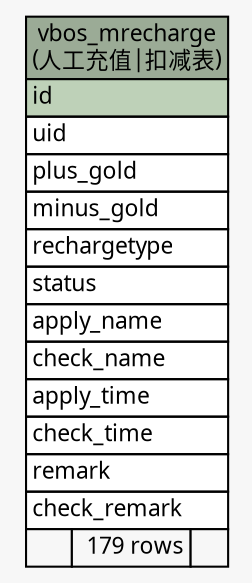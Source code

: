 // dot 2.26.0 on Linux 2.6.32-504.3.3.el6.x86_64
// SchemaSpy rev Unknown
digraph "vbos_mrecharge" {
  graph [
    rankdir="RL"
    bgcolor="#f7f7f7"
    nodesep="0.18"
    ranksep="0.46"
    fontname="Microsoft YaHei"
    fontsize="11"
  ];
  node [
    fontname="Microsoft YaHei"
    fontsize="11"
    shape="plaintext"
  ];
  edge [
    arrowsize="0.8"
  ];
  "vbos_mrecharge" [
    label=<
    <TABLE BORDER="0" CELLBORDER="1" CELLSPACING="0" BGCOLOR="#ffffff">
      <TR><TD COLSPAN="3" BGCOLOR="#9bab96" ALIGN="CENTER">vbos_mrecharge<br/>(人工充值|扣减表)</TD></TR>
      <TR><TD PORT="id" COLSPAN="3" BGCOLOR="#bed1b8" ALIGN="LEFT">id</TD></TR>
      <TR><TD PORT="uid" COLSPAN="3" ALIGN="LEFT">uid</TD></TR>
      <TR><TD PORT="plus_gold" COLSPAN="3" ALIGN="LEFT">plus_gold</TD></TR>
      <TR><TD PORT="minus_gold" COLSPAN="3" ALIGN="LEFT">minus_gold</TD></TR>
      <TR><TD PORT="rechargetype" COLSPAN="3" ALIGN="LEFT">rechargetype</TD></TR>
      <TR><TD PORT="status" COLSPAN="3" ALIGN="LEFT">status</TD></TR>
      <TR><TD PORT="apply_name" COLSPAN="3" ALIGN="LEFT">apply_name</TD></TR>
      <TR><TD PORT="check_name" COLSPAN="3" ALIGN="LEFT">check_name</TD></TR>
      <TR><TD PORT="apply_time" COLSPAN="3" ALIGN="LEFT">apply_time</TD></TR>
      <TR><TD PORT="check_time" COLSPAN="3" ALIGN="LEFT">check_time</TD></TR>
      <TR><TD PORT="remark" COLSPAN="3" ALIGN="LEFT">remark</TD></TR>
      <TR><TD PORT="check_remark" COLSPAN="3" ALIGN="LEFT">check_remark</TD></TR>
      <TR><TD ALIGN="LEFT" BGCOLOR="#f7f7f7">  </TD><TD ALIGN="RIGHT" BGCOLOR="#f7f7f7">179 rows</TD><TD ALIGN="RIGHT" BGCOLOR="#f7f7f7">  </TD></TR>
    </TABLE>>
    URL="tables/vbos_mrecharge.html"
    tooltip="vbos_mrecharge"
  ];
}
